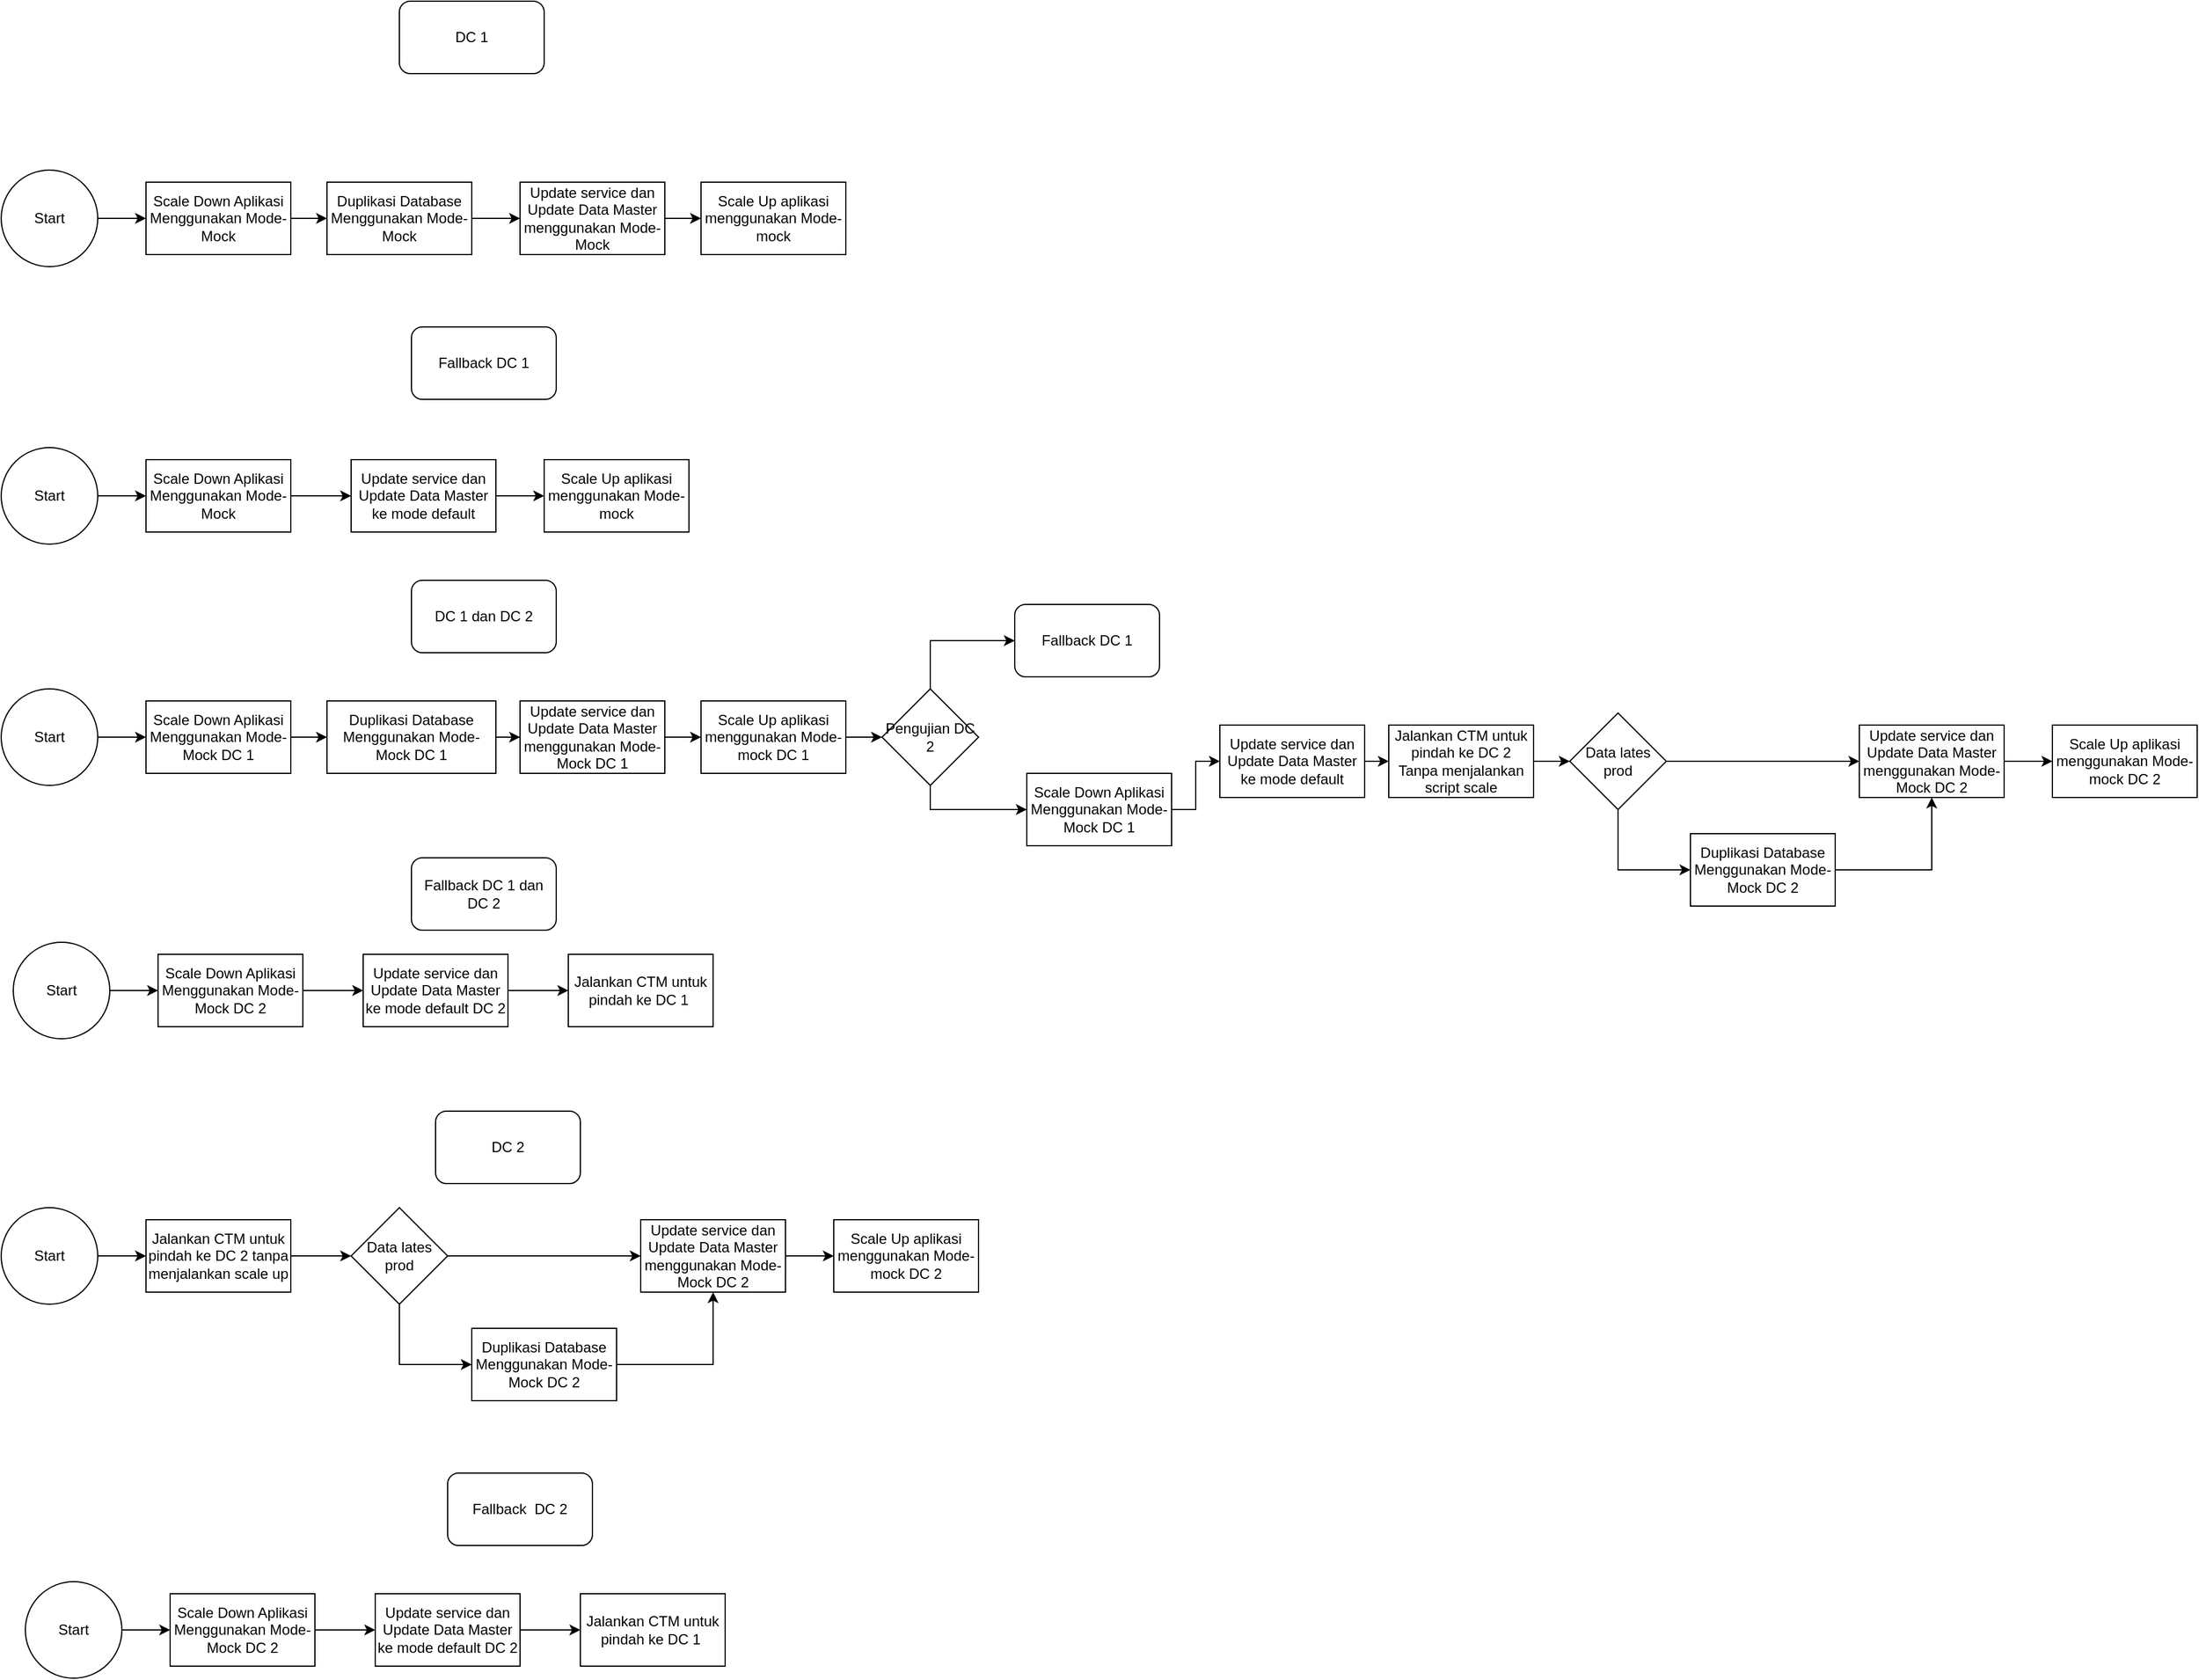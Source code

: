<mxfile version="26.0.12">
  <diagram name="Page-1" id="DFOHL5e8RF53-q6Pk3pi">
    <mxGraphModel dx="1050" dy="1622" grid="1" gridSize="10" guides="1" tooltips="1" connect="1" arrows="1" fold="1" page="1" pageScale="1" pageWidth="850" pageHeight="1100" math="0" shadow="0">
      <root>
        <mxCell id="0" />
        <mxCell id="1" parent="0" />
        <mxCell id="EWfXLDPpoF6d2pULPnho-3" style="edgeStyle=orthogonalEdgeStyle;rounded=0;orthogonalLoop=1;jettySize=auto;html=1;exitX=1;exitY=0.5;exitDx=0;exitDy=0;entryX=0;entryY=0.5;entryDx=0;entryDy=0;" edge="1" parent="1" source="EWfXLDPpoF6d2pULPnho-1" target="EWfXLDPpoF6d2pULPnho-2">
          <mxGeometry relative="1" as="geometry" />
        </mxCell>
        <mxCell id="EWfXLDPpoF6d2pULPnho-1" value="Start" style="ellipse;whiteSpace=wrap;html=1;aspect=fixed;" vertex="1" parent="1">
          <mxGeometry x="40" y="-490" width="80" height="80" as="geometry" />
        </mxCell>
        <mxCell id="EWfXLDPpoF6d2pULPnho-7" style="edgeStyle=orthogonalEdgeStyle;rounded=0;orthogonalLoop=1;jettySize=auto;html=1;exitX=1;exitY=0.5;exitDx=0;exitDy=0;entryX=0;entryY=0.5;entryDx=0;entryDy=0;" edge="1" parent="1" source="EWfXLDPpoF6d2pULPnho-2" target="EWfXLDPpoF6d2pULPnho-4">
          <mxGeometry relative="1" as="geometry" />
        </mxCell>
        <mxCell id="EWfXLDPpoF6d2pULPnho-2" value="Scale Down Aplikasi Menggunakan Mode-Mock" style="rounded=0;whiteSpace=wrap;html=1;" vertex="1" parent="1">
          <mxGeometry x="160" y="-480" width="120" height="60" as="geometry" />
        </mxCell>
        <mxCell id="EWfXLDPpoF6d2pULPnho-8" style="edgeStyle=orthogonalEdgeStyle;rounded=0;orthogonalLoop=1;jettySize=auto;html=1;exitX=1;exitY=0.5;exitDx=0;exitDy=0;" edge="1" parent="1" source="EWfXLDPpoF6d2pULPnho-4" target="EWfXLDPpoF6d2pULPnho-5">
          <mxGeometry relative="1" as="geometry" />
        </mxCell>
        <mxCell id="EWfXLDPpoF6d2pULPnho-4" value="Duplikasi Database Menggunakan Mode-Mock" style="rounded=0;whiteSpace=wrap;html=1;" vertex="1" parent="1">
          <mxGeometry x="310" y="-480" width="120" height="60" as="geometry" />
        </mxCell>
        <mxCell id="EWfXLDPpoF6d2pULPnho-9" style="edgeStyle=orthogonalEdgeStyle;rounded=0;orthogonalLoop=1;jettySize=auto;html=1;exitX=1;exitY=0.5;exitDx=0;exitDy=0;entryX=0;entryY=0.5;entryDx=0;entryDy=0;" edge="1" parent="1" source="EWfXLDPpoF6d2pULPnho-5" target="EWfXLDPpoF6d2pULPnho-6">
          <mxGeometry relative="1" as="geometry" />
        </mxCell>
        <mxCell id="EWfXLDPpoF6d2pULPnho-5" value="Update service dan Update Data Master menggunakan Mode-Mock" style="rounded=0;whiteSpace=wrap;html=1;" vertex="1" parent="1">
          <mxGeometry x="470" y="-480" width="120" height="60" as="geometry" />
        </mxCell>
        <mxCell id="EWfXLDPpoF6d2pULPnho-6" value="Scale Up aplikasi menggunakan Mode-mock" style="rounded=0;whiteSpace=wrap;html=1;" vertex="1" parent="1">
          <mxGeometry x="620" y="-480" width="120" height="60" as="geometry" />
        </mxCell>
        <mxCell id="EWfXLDPpoF6d2pULPnho-10" value="DC 1" style="rounded=1;whiteSpace=wrap;html=1;" vertex="1" parent="1">
          <mxGeometry x="370" y="-630" width="120" height="60" as="geometry" />
        </mxCell>
        <mxCell id="EWfXLDPpoF6d2pULPnho-11" value="Fallback DC 1" style="rounded=1;whiteSpace=wrap;html=1;" vertex="1" parent="1">
          <mxGeometry x="380" y="-360" width="120" height="60" as="geometry" />
        </mxCell>
        <mxCell id="EWfXLDPpoF6d2pULPnho-12" style="edgeStyle=orthogonalEdgeStyle;rounded=0;orthogonalLoop=1;jettySize=auto;html=1;exitX=1;exitY=0.5;exitDx=0;exitDy=0;entryX=0;entryY=0.5;entryDx=0;entryDy=0;" edge="1" source="EWfXLDPpoF6d2pULPnho-13" target="EWfXLDPpoF6d2pULPnho-15" parent="1">
          <mxGeometry relative="1" as="geometry" />
        </mxCell>
        <mxCell id="EWfXLDPpoF6d2pULPnho-13" value="Start" style="ellipse;whiteSpace=wrap;html=1;aspect=fixed;" vertex="1" parent="1">
          <mxGeometry x="40" y="-260" width="80" height="80" as="geometry" />
        </mxCell>
        <mxCell id="EWfXLDPpoF6d2pULPnho-14" style="edgeStyle=orthogonalEdgeStyle;rounded=0;orthogonalLoop=1;jettySize=auto;html=1;exitX=1;exitY=0.5;exitDx=0;exitDy=0;entryX=0;entryY=0.5;entryDx=0;entryDy=0;" edge="1" source="EWfXLDPpoF6d2pULPnho-15" target="EWfXLDPpoF6d2pULPnho-17" parent="1">
          <mxGeometry relative="1" as="geometry" />
        </mxCell>
        <mxCell id="EWfXLDPpoF6d2pULPnho-15" value="Scale Down Aplikasi Menggunakan Mode-Mock" style="rounded=0;whiteSpace=wrap;html=1;" vertex="1" parent="1">
          <mxGeometry x="160" y="-250" width="120" height="60" as="geometry" />
        </mxCell>
        <mxCell id="EWfXLDPpoF6d2pULPnho-60" style="edgeStyle=orthogonalEdgeStyle;rounded=0;orthogonalLoop=1;jettySize=auto;html=1;exitX=1;exitY=0.5;exitDx=0;exitDy=0;entryX=0;entryY=0.5;entryDx=0;entryDy=0;" edge="1" parent="1" source="EWfXLDPpoF6d2pULPnho-17" target="EWfXLDPpoF6d2pULPnho-20">
          <mxGeometry relative="1" as="geometry" />
        </mxCell>
        <mxCell id="EWfXLDPpoF6d2pULPnho-17" value="Update service dan Update Data Master ke mode default" style="rounded=0;whiteSpace=wrap;html=1;" vertex="1" parent="1">
          <mxGeometry x="330" y="-250" width="120" height="60" as="geometry" />
        </mxCell>
        <mxCell id="EWfXLDPpoF6d2pULPnho-20" value="Scale Up aplikasi menggunakan Mode-mock" style="rounded=0;whiteSpace=wrap;html=1;" vertex="1" parent="1">
          <mxGeometry x="490" y="-250" width="120" height="60" as="geometry" />
        </mxCell>
        <mxCell id="EWfXLDPpoF6d2pULPnho-21" value="DC 1 dan DC 2" style="rounded=1;whiteSpace=wrap;html=1;" vertex="1" parent="1">
          <mxGeometry x="380" y="-150" width="120" height="60" as="geometry" />
        </mxCell>
        <mxCell id="EWfXLDPpoF6d2pULPnho-22" style="edgeStyle=orthogonalEdgeStyle;rounded=0;orthogonalLoop=1;jettySize=auto;html=1;exitX=1;exitY=0.5;exitDx=0;exitDy=0;entryX=0;entryY=0.5;entryDx=0;entryDy=0;" edge="1" source="EWfXLDPpoF6d2pULPnho-23" target="EWfXLDPpoF6d2pULPnho-25" parent="1">
          <mxGeometry relative="1" as="geometry" />
        </mxCell>
        <mxCell id="EWfXLDPpoF6d2pULPnho-23" value="Start" style="ellipse;whiteSpace=wrap;html=1;aspect=fixed;" vertex="1" parent="1">
          <mxGeometry x="40" y="-60" width="80" height="80" as="geometry" />
        </mxCell>
        <mxCell id="EWfXLDPpoF6d2pULPnho-24" style="edgeStyle=orthogonalEdgeStyle;rounded=0;orthogonalLoop=1;jettySize=auto;html=1;exitX=1;exitY=0.5;exitDx=0;exitDy=0;entryX=0;entryY=0.5;entryDx=0;entryDy=0;" edge="1" source="EWfXLDPpoF6d2pULPnho-25" target="EWfXLDPpoF6d2pULPnho-27" parent="1">
          <mxGeometry relative="1" as="geometry" />
        </mxCell>
        <mxCell id="EWfXLDPpoF6d2pULPnho-25" value="Scale Down Aplikasi Menggunakan Mode-Mock DC 1" style="rounded=0;whiteSpace=wrap;html=1;" vertex="1" parent="1">
          <mxGeometry x="160" y="-50" width="120" height="60" as="geometry" />
        </mxCell>
        <mxCell id="EWfXLDPpoF6d2pULPnho-26" style="edgeStyle=orthogonalEdgeStyle;rounded=0;orthogonalLoop=1;jettySize=auto;html=1;exitX=1;exitY=0.5;exitDx=0;exitDy=0;" edge="1" source="EWfXLDPpoF6d2pULPnho-27" target="EWfXLDPpoF6d2pULPnho-29" parent="1">
          <mxGeometry relative="1" as="geometry" />
        </mxCell>
        <mxCell id="EWfXLDPpoF6d2pULPnho-27" value="Duplikasi Database Menggunakan Mode-Mock DC 1" style="rounded=0;whiteSpace=wrap;html=1;" vertex="1" parent="1">
          <mxGeometry x="310" y="-50" width="140" height="60" as="geometry" />
        </mxCell>
        <mxCell id="EWfXLDPpoF6d2pULPnho-28" style="edgeStyle=orthogonalEdgeStyle;rounded=0;orthogonalLoop=1;jettySize=auto;html=1;exitX=1;exitY=0.5;exitDx=0;exitDy=0;entryX=0;entryY=0.5;entryDx=0;entryDy=0;" edge="1" source="EWfXLDPpoF6d2pULPnho-29" target="EWfXLDPpoF6d2pULPnho-30" parent="1">
          <mxGeometry relative="1" as="geometry" />
        </mxCell>
        <mxCell id="EWfXLDPpoF6d2pULPnho-29" value="Update service dan Update Data Master menggunakan Mode-Mock DC 1" style="rounded=0;whiteSpace=wrap;html=1;" vertex="1" parent="1">
          <mxGeometry x="470" y="-50" width="120" height="60" as="geometry" />
        </mxCell>
        <mxCell id="EWfXLDPpoF6d2pULPnho-34" style="edgeStyle=orthogonalEdgeStyle;rounded=0;orthogonalLoop=1;jettySize=auto;html=1;exitX=1;exitY=0.5;exitDx=0;exitDy=0;entryX=0;entryY=0.5;entryDx=0;entryDy=0;" edge="1" parent="1" source="EWfXLDPpoF6d2pULPnho-30" target="EWfXLDPpoF6d2pULPnho-31">
          <mxGeometry relative="1" as="geometry" />
        </mxCell>
        <mxCell id="EWfXLDPpoF6d2pULPnho-30" value="Scale Up aplikasi menggunakan Mode-mock DC 1" style="rounded=0;whiteSpace=wrap;html=1;" vertex="1" parent="1">
          <mxGeometry x="620" y="-50" width="120" height="60" as="geometry" />
        </mxCell>
        <mxCell id="EWfXLDPpoF6d2pULPnho-33" style="edgeStyle=orthogonalEdgeStyle;rounded=0;orthogonalLoop=1;jettySize=auto;html=1;exitX=0.5;exitY=0;exitDx=0;exitDy=0;entryX=0;entryY=0.5;entryDx=0;entryDy=0;" edge="1" parent="1" source="EWfXLDPpoF6d2pULPnho-31" target="EWfXLDPpoF6d2pULPnho-32">
          <mxGeometry relative="1" as="geometry" />
        </mxCell>
        <mxCell id="EWfXLDPpoF6d2pULPnho-61" style="edgeStyle=orthogonalEdgeStyle;rounded=0;orthogonalLoop=1;jettySize=auto;html=1;exitX=0.5;exitY=1;exitDx=0;exitDy=0;entryX=0;entryY=0.5;entryDx=0;entryDy=0;" edge="1" parent="1" source="EWfXLDPpoF6d2pULPnho-31" target="EWfXLDPpoF6d2pULPnho-39">
          <mxGeometry relative="1" as="geometry" />
        </mxCell>
        <mxCell id="EWfXLDPpoF6d2pULPnho-31" value="Pengujian DC 2" style="rhombus;whiteSpace=wrap;html=1;" vertex="1" parent="1">
          <mxGeometry x="770" y="-60" width="80" height="80" as="geometry" />
        </mxCell>
        <mxCell id="EWfXLDPpoF6d2pULPnho-32" value="Fallback DC 1" style="rounded=1;whiteSpace=wrap;html=1;" vertex="1" parent="1">
          <mxGeometry x="880" y="-130" width="120" height="60" as="geometry" />
        </mxCell>
        <mxCell id="EWfXLDPpoF6d2pULPnho-45" style="edgeStyle=orthogonalEdgeStyle;rounded=0;orthogonalLoop=1;jettySize=auto;html=1;exitX=1;exitY=0.5;exitDx=0;exitDy=0;entryX=0;entryY=0.5;entryDx=0;entryDy=0;" edge="1" parent="1" source="EWfXLDPpoF6d2pULPnho-39" target="EWfXLDPpoF6d2pULPnho-43">
          <mxGeometry relative="1" as="geometry" />
        </mxCell>
        <mxCell id="EWfXLDPpoF6d2pULPnho-39" value="Scale Down Aplikasi Menggunakan Mode-Mock DC 1" style="rounded=0;whiteSpace=wrap;html=1;" vertex="1" parent="1">
          <mxGeometry x="890" y="10" width="120" height="60" as="geometry" />
        </mxCell>
        <mxCell id="EWfXLDPpoF6d2pULPnho-47" style="edgeStyle=orthogonalEdgeStyle;rounded=0;orthogonalLoop=1;jettySize=auto;html=1;exitX=1;exitY=0.5;exitDx=0;exitDy=0;entryX=0;entryY=0.5;entryDx=0;entryDy=0;" edge="1" parent="1" source="EWfXLDPpoF6d2pULPnho-43" target="EWfXLDPpoF6d2pULPnho-46">
          <mxGeometry relative="1" as="geometry" />
        </mxCell>
        <mxCell id="EWfXLDPpoF6d2pULPnho-43" value="Update service dan Update Data Master ke mode default" style="rounded=0;whiteSpace=wrap;html=1;" vertex="1" parent="1">
          <mxGeometry x="1050" y="-30" width="120" height="60" as="geometry" />
        </mxCell>
        <mxCell id="EWfXLDPpoF6d2pULPnho-49" style="edgeStyle=orthogonalEdgeStyle;rounded=0;orthogonalLoop=1;jettySize=auto;html=1;exitX=1;exitY=0.5;exitDx=0;exitDy=0;entryX=0;entryY=0.5;entryDx=0;entryDy=0;" edge="1" parent="1" source="EWfXLDPpoF6d2pULPnho-46" target="EWfXLDPpoF6d2pULPnho-48">
          <mxGeometry relative="1" as="geometry" />
        </mxCell>
        <mxCell id="EWfXLDPpoF6d2pULPnho-46" value="Jalankan CTM untuk pindah ke DC 2 Tanpa menjalankan script scale" style="rounded=0;whiteSpace=wrap;html=1;" vertex="1" parent="1">
          <mxGeometry x="1190" y="-30" width="120" height="60" as="geometry" />
        </mxCell>
        <mxCell id="EWfXLDPpoF6d2pULPnho-50" style="edgeStyle=orthogonalEdgeStyle;rounded=0;orthogonalLoop=1;jettySize=auto;html=1;exitX=1;exitY=0.5;exitDx=0;exitDy=0;" edge="1" parent="1" source="EWfXLDPpoF6d2pULPnho-48" target="EWfXLDPpoF6d2pULPnho-51">
          <mxGeometry relative="1" as="geometry">
            <mxPoint x="1500" as="targetPoint" />
          </mxGeometry>
        </mxCell>
        <mxCell id="EWfXLDPpoF6d2pULPnho-57" style="edgeStyle=orthogonalEdgeStyle;rounded=0;orthogonalLoop=1;jettySize=auto;html=1;exitX=0.5;exitY=1;exitDx=0;exitDy=0;entryX=0;entryY=0.5;entryDx=0;entryDy=0;" edge="1" parent="1" source="EWfXLDPpoF6d2pULPnho-48" target="EWfXLDPpoF6d2pULPnho-55">
          <mxGeometry relative="1" as="geometry" />
        </mxCell>
        <mxCell id="EWfXLDPpoF6d2pULPnho-48" value="Data lates prod" style="rhombus;whiteSpace=wrap;html=1;" vertex="1" parent="1">
          <mxGeometry x="1340" y="-40" width="80" height="80" as="geometry" />
        </mxCell>
        <mxCell id="EWfXLDPpoF6d2pULPnho-53" style="edgeStyle=orthogonalEdgeStyle;rounded=0;orthogonalLoop=1;jettySize=auto;html=1;exitX=1;exitY=0.5;exitDx=0;exitDy=0;entryX=0;entryY=0.5;entryDx=0;entryDy=0;" edge="1" parent="1" source="EWfXLDPpoF6d2pULPnho-51" target="EWfXLDPpoF6d2pULPnho-52">
          <mxGeometry relative="1" as="geometry" />
        </mxCell>
        <mxCell id="EWfXLDPpoF6d2pULPnho-51" value="&lt;br&gt;&lt;span style=&quot;color: rgb(0, 0, 0); font-family: Helvetica; font-size: 12px; font-style: normal; font-variant-ligatures: normal; font-variant-caps: normal; font-weight: 400; letter-spacing: normal; orphans: 2; text-align: center; text-indent: 0px; text-transform: none; widows: 2; word-spacing: 0px; -webkit-text-stroke-width: 0px; white-space: normal; background-color: rgb(251, 251, 251); text-decoration-thickness: initial; text-decoration-style: initial; text-decoration-color: initial; float: none; display: inline !important;&quot;&gt;Update service dan Update Data Master menggunakan Mode-Mock DC 2&lt;/span&gt;&lt;div&gt;&lt;br/&gt;&lt;/div&gt;" style="rounded=0;whiteSpace=wrap;html=1;" vertex="1" parent="1">
          <mxGeometry x="1580" y="-30" width="120" height="60" as="geometry" />
        </mxCell>
        <mxCell id="EWfXLDPpoF6d2pULPnho-52" value="Scale Up aplikasi menggunakan Mode-mock DC 2" style="rounded=0;whiteSpace=wrap;html=1;" vertex="1" parent="1">
          <mxGeometry x="1740" y="-30" width="120" height="60" as="geometry" />
        </mxCell>
        <mxCell id="EWfXLDPpoF6d2pULPnho-58" style="edgeStyle=orthogonalEdgeStyle;rounded=0;orthogonalLoop=1;jettySize=auto;html=1;exitX=1;exitY=0.5;exitDx=0;exitDy=0;" edge="1" parent="1" source="EWfXLDPpoF6d2pULPnho-55" target="EWfXLDPpoF6d2pULPnho-51">
          <mxGeometry relative="1" as="geometry" />
        </mxCell>
        <mxCell id="EWfXLDPpoF6d2pULPnho-55" value="Duplikasi Database Menggunakan Mode-Mock DC 2" style="rounded=0;whiteSpace=wrap;html=1;" vertex="1" parent="1">
          <mxGeometry x="1440" y="60" width="120" height="60" as="geometry" />
        </mxCell>
        <mxCell id="EWfXLDPpoF6d2pULPnho-59" value="Fallback DC 1 dan DC 2" style="rounded=1;whiteSpace=wrap;html=1;" vertex="1" parent="1">
          <mxGeometry x="380" y="80" width="120" height="60" as="geometry" />
        </mxCell>
        <mxCell id="EWfXLDPpoF6d2pULPnho-62" style="edgeStyle=orthogonalEdgeStyle;rounded=0;orthogonalLoop=1;jettySize=auto;html=1;exitX=1;exitY=0.5;exitDx=0;exitDy=0;entryX=0;entryY=0.5;entryDx=0;entryDy=0;" edge="1" parent="1" source="EWfXLDPpoF6d2pULPnho-63" target="EWfXLDPpoF6d2pULPnho-65">
          <mxGeometry relative="1" as="geometry" />
        </mxCell>
        <mxCell id="EWfXLDPpoF6d2pULPnho-63" value="Start" style="ellipse;whiteSpace=wrap;html=1;aspect=fixed;" vertex="1" parent="1">
          <mxGeometry x="50" y="150" width="80" height="80" as="geometry" />
        </mxCell>
        <mxCell id="EWfXLDPpoF6d2pULPnho-64" style="edgeStyle=orthogonalEdgeStyle;rounded=0;orthogonalLoop=1;jettySize=auto;html=1;exitX=1;exitY=0.5;exitDx=0;exitDy=0;entryX=0;entryY=0.5;entryDx=0;entryDy=0;" edge="1" parent="1" source="EWfXLDPpoF6d2pULPnho-65" target="EWfXLDPpoF6d2pULPnho-67">
          <mxGeometry relative="1" as="geometry" />
        </mxCell>
        <mxCell id="EWfXLDPpoF6d2pULPnho-65" value="Scale Down Aplikasi Menggunakan Mode-Mock DC 2" style="rounded=0;whiteSpace=wrap;html=1;" vertex="1" parent="1">
          <mxGeometry x="170" y="160" width="120" height="60" as="geometry" />
        </mxCell>
        <mxCell id="EWfXLDPpoF6d2pULPnho-66" style="edgeStyle=orthogonalEdgeStyle;rounded=0;orthogonalLoop=1;jettySize=auto;html=1;exitX=1;exitY=0.5;exitDx=0;exitDy=0;" edge="1" parent="1" source="EWfXLDPpoF6d2pULPnho-67" target="EWfXLDPpoF6d2pULPnho-69">
          <mxGeometry relative="1" as="geometry">
            <mxPoint x="500" y="190" as="targetPoint" />
          </mxGeometry>
        </mxCell>
        <mxCell id="EWfXLDPpoF6d2pULPnho-67" value="Update service dan Update Data Master ke mode default DC 2" style="rounded=0;whiteSpace=wrap;html=1;" vertex="1" parent="1">
          <mxGeometry x="340" y="160" width="120" height="60" as="geometry" />
        </mxCell>
        <mxCell id="EWfXLDPpoF6d2pULPnho-69" value="Jalankan CTM untuk pindah ke DC 1&amp;nbsp;" style="rounded=0;whiteSpace=wrap;html=1;" vertex="1" parent="1">
          <mxGeometry x="510" y="160" width="120" height="60" as="geometry" />
        </mxCell>
        <mxCell id="EWfXLDPpoF6d2pULPnho-71" value="DC 2" style="rounded=1;whiteSpace=wrap;html=1;" vertex="1" parent="1">
          <mxGeometry x="400" y="290" width="120" height="60" as="geometry" />
        </mxCell>
        <mxCell id="EWfXLDPpoF6d2pULPnho-72" style="edgeStyle=orthogonalEdgeStyle;rounded=0;orthogonalLoop=1;jettySize=auto;html=1;exitX=1;exitY=0.5;exitDx=0;exitDy=0;entryX=0;entryY=0.5;entryDx=0;entryDy=0;" edge="1" parent="1" source="EWfXLDPpoF6d2pULPnho-73" target="EWfXLDPpoF6d2pULPnho-75">
          <mxGeometry relative="1" as="geometry" />
        </mxCell>
        <mxCell id="EWfXLDPpoF6d2pULPnho-73" value="Start" style="ellipse;whiteSpace=wrap;html=1;aspect=fixed;" vertex="1" parent="1">
          <mxGeometry x="40" y="370" width="80" height="80" as="geometry" />
        </mxCell>
        <mxCell id="EWfXLDPpoF6d2pULPnho-91" style="edgeStyle=orthogonalEdgeStyle;rounded=0;orthogonalLoop=1;jettySize=auto;html=1;exitX=1;exitY=0.5;exitDx=0;exitDy=0;" edge="1" parent="1" source="EWfXLDPpoF6d2pULPnho-75" target="EWfXLDPpoF6d2pULPnho-84">
          <mxGeometry relative="1" as="geometry" />
        </mxCell>
        <mxCell id="EWfXLDPpoF6d2pULPnho-75" value="Jalankan CTM untuk pindah ke DC 2 tanpa menjalankan scale up" style="rounded=0;whiteSpace=wrap;html=1;" vertex="1" parent="1">
          <mxGeometry x="160" y="380" width="120" height="60" as="geometry" />
        </mxCell>
        <mxCell id="EWfXLDPpoF6d2pULPnho-82" style="edgeStyle=orthogonalEdgeStyle;rounded=0;orthogonalLoop=1;jettySize=auto;html=1;exitX=1;exitY=0.5;exitDx=0;exitDy=0;" edge="1" parent="1" source="EWfXLDPpoF6d2pULPnho-84" target="EWfXLDPpoF6d2pULPnho-86">
          <mxGeometry relative="1" as="geometry">
            <mxPoint x="490" y="410" as="targetPoint" />
          </mxGeometry>
        </mxCell>
        <mxCell id="EWfXLDPpoF6d2pULPnho-83" style="edgeStyle=orthogonalEdgeStyle;rounded=0;orthogonalLoop=1;jettySize=auto;html=1;exitX=0.5;exitY=1;exitDx=0;exitDy=0;entryX=0;entryY=0.5;entryDx=0;entryDy=0;" edge="1" parent="1" source="EWfXLDPpoF6d2pULPnho-84" target="EWfXLDPpoF6d2pULPnho-89">
          <mxGeometry relative="1" as="geometry" />
        </mxCell>
        <mxCell id="EWfXLDPpoF6d2pULPnho-84" value="Data lates prod" style="rhombus;whiteSpace=wrap;html=1;" vertex="1" parent="1">
          <mxGeometry x="330" y="370" width="80" height="80" as="geometry" />
        </mxCell>
        <mxCell id="EWfXLDPpoF6d2pULPnho-85" style="edgeStyle=orthogonalEdgeStyle;rounded=0;orthogonalLoop=1;jettySize=auto;html=1;exitX=1;exitY=0.5;exitDx=0;exitDy=0;entryX=0;entryY=0.5;entryDx=0;entryDy=0;" edge="1" parent="1" source="EWfXLDPpoF6d2pULPnho-86" target="EWfXLDPpoF6d2pULPnho-87">
          <mxGeometry relative="1" as="geometry" />
        </mxCell>
        <mxCell id="EWfXLDPpoF6d2pULPnho-86" value="&lt;br&gt;&lt;span style=&quot;color: rgb(0, 0, 0); font-family: Helvetica; font-size: 12px; font-style: normal; font-variant-ligatures: normal; font-variant-caps: normal; font-weight: 400; letter-spacing: normal; orphans: 2; text-align: center; text-indent: 0px; text-transform: none; widows: 2; word-spacing: 0px; -webkit-text-stroke-width: 0px; white-space: normal; background-color: rgb(251, 251, 251); text-decoration-thickness: initial; text-decoration-style: initial; text-decoration-color: initial; float: none; display: inline !important;&quot;&gt;Update service dan Update Data Master menggunakan Mode-Mock DC 2&lt;/span&gt;&lt;div&gt;&lt;br/&gt;&lt;/div&gt;" style="rounded=0;whiteSpace=wrap;html=1;" vertex="1" parent="1">
          <mxGeometry x="570" y="380" width="120" height="60" as="geometry" />
        </mxCell>
        <mxCell id="EWfXLDPpoF6d2pULPnho-87" value="Scale Up aplikasi menggunakan Mode-mock DC 2" style="rounded=0;whiteSpace=wrap;html=1;" vertex="1" parent="1">
          <mxGeometry x="730" y="380" width="120" height="60" as="geometry" />
        </mxCell>
        <mxCell id="EWfXLDPpoF6d2pULPnho-88" style="edgeStyle=orthogonalEdgeStyle;rounded=0;orthogonalLoop=1;jettySize=auto;html=1;exitX=1;exitY=0.5;exitDx=0;exitDy=0;" edge="1" parent="1" source="EWfXLDPpoF6d2pULPnho-89" target="EWfXLDPpoF6d2pULPnho-86">
          <mxGeometry relative="1" as="geometry" />
        </mxCell>
        <mxCell id="EWfXLDPpoF6d2pULPnho-89" value="Duplikasi Database Menggunakan Mode-Mock DC 2" style="rounded=0;whiteSpace=wrap;html=1;" vertex="1" parent="1">
          <mxGeometry x="430" y="470" width="120" height="60" as="geometry" />
        </mxCell>
        <mxCell id="EWfXLDPpoF6d2pULPnho-92" value="Fallback&amp;nbsp; DC 2" style="rounded=1;whiteSpace=wrap;html=1;" vertex="1" parent="1">
          <mxGeometry x="410" y="590" width="120" height="60" as="geometry" />
        </mxCell>
        <mxCell id="EWfXLDPpoF6d2pULPnho-93" style="edgeStyle=orthogonalEdgeStyle;rounded=0;orthogonalLoop=1;jettySize=auto;html=1;exitX=1;exitY=0.5;exitDx=0;exitDy=0;entryX=0;entryY=0.5;entryDx=0;entryDy=0;" edge="1" parent="1" source="EWfXLDPpoF6d2pULPnho-94" target="EWfXLDPpoF6d2pULPnho-96">
          <mxGeometry relative="1" as="geometry" />
        </mxCell>
        <mxCell id="EWfXLDPpoF6d2pULPnho-94" value="Start" style="ellipse;whiteSpace=wrap;html=1;aspect=fixed;" vertex="1" parent="1">
          <mxGeometry x="60" y="680" width="80" height="80" as="geometry" />
        </mxCell>
        <mxCell id="EWfXLDPpoF6d2pULPnho-95" style="edgeStyle=orthogonalEdgeStyle;rounded=0;orthogonalLoop=1;jettySize=auto;html=1;exitX=1;exitY=0.5;exitDx=0;exitDy=0;entryX=0;entryY=0.5;entryDx=0;entryDy=0;" edge="1" parent="1" source="EWfXLDPpoF6d2pULPnho-96" target="EWfXLDPpoF6d2pULPnho-98">
          <mxGeometry relative="1" as="geometry" />
        </mxCell>
        <mxCell id="EWfXLDPpoF6d2pULPnho-96" value="Scale Down Aplikasi Menggunakan Mode-Mock DC 2" style="rounded=0;whiteSpace=wrap;html=1;" vertex="1" parent="1">
          <mxGeometry x="180" y="690" width="120" height="60" as="geometry" />
        </mxCell>
        <mxCell id="EWfXLDPpoF6d2pULPnho-97" style="edgeStyle=orthogonalEdgeStyle;rounded=0;orthogonalLoop=1;jettySize=auto;html=1;exitX=1;exitY=0.5;exitDx=0;exitDy=0;" edge="1" parent="1" source="EWfXLDPpoF6d2pULPnho-98" target="EWfXLDPpoF6d2pULPnho-99">
          <mxGeometry relative="1" as="geometry">
            <mxPoint x="510" y="720" as="targetPoint" />
          </mxGeometry>
        </mxCell>
        <mxCell id="EWfXLDPpoF6d2pULPnho-98" value="Update service dan Update Data Master ke mode default DC 2" style="rounded=0;whiteSpace=wrap;html=1;" vertex="1" parent="1">
          <mxGeometry x="350" y="690" width="120" height="60" as="geometry" />
        </mxCell>
        <mxCell id="EWfXLDPpoF6d2pULPnho-99" value="Jalankan CTM untuk pindah ke DC 1&amp;nbsp;" style="rounded=0;whiteSpace=wrap;html=1;" vertex="1" parent="1">
          <mxGeometry x="520" y="690" width="120" height="60" as="geometry" />
        </mxCell>
      </root>
    </mxGraphModel>
  </diagram>
</mxfile>
